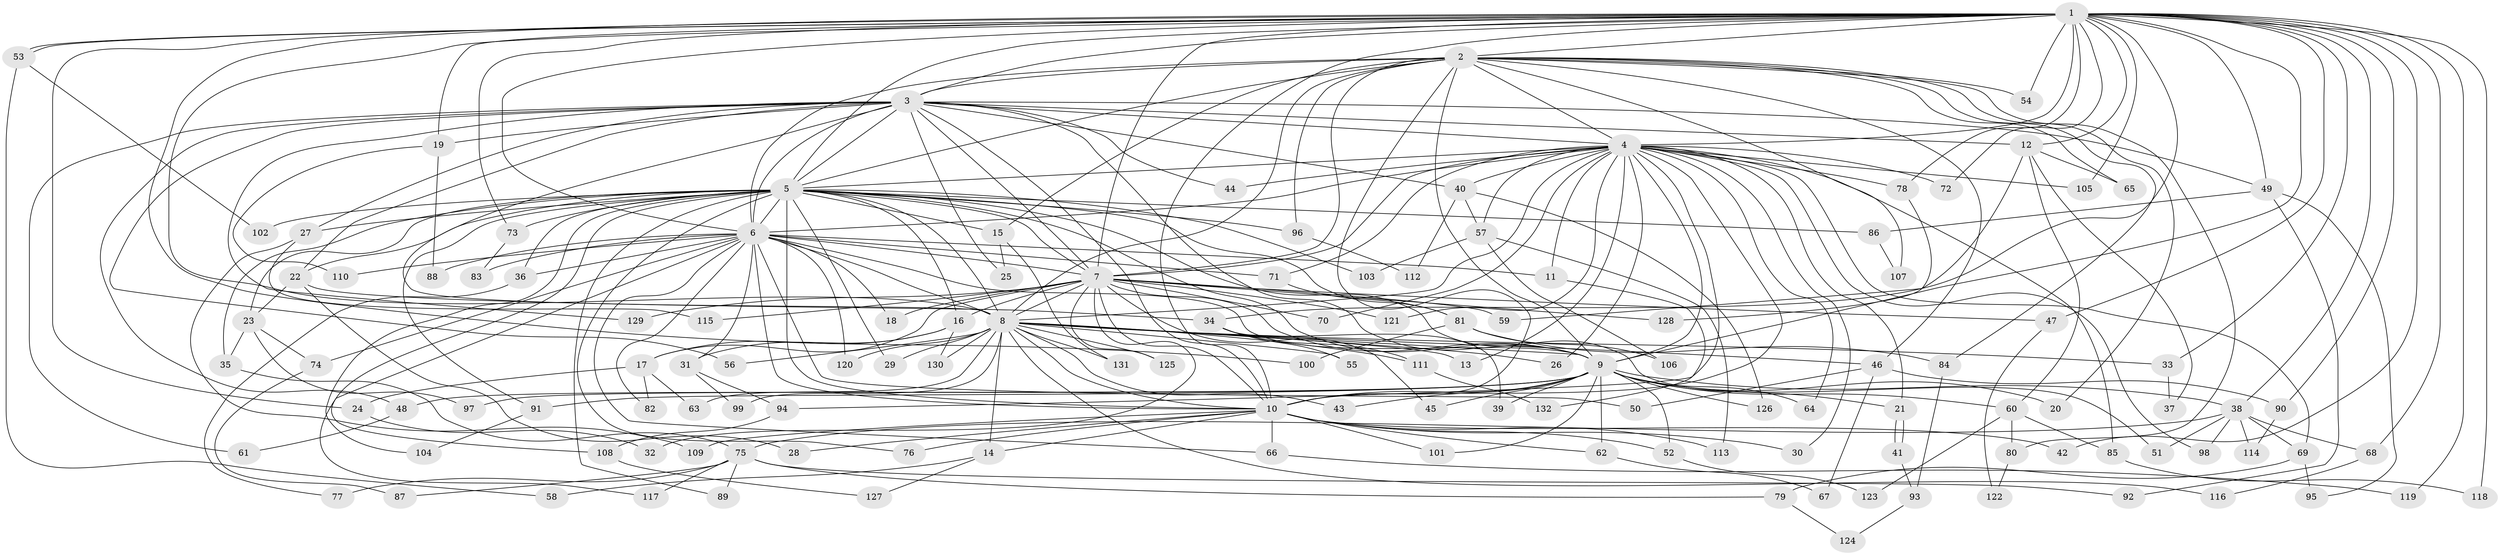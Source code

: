 // Generated by graph-tools (version 1.1) at 2025/35/03/09/25 02:35:10]
// undirected, 132 vertices, 289 edges
graph export_dot {
graph [start="1"]
  node [color=gray90,style=filled];
  1;
  2;
  3;
  4;
  5;
  6;
  7;
  8;
  9;
  10;
  11;
  12;
  13;
  14;
  15;
  16;
  17;
  18;
  19;
  20;
  21;
  22;
  23;
  24;
  25;
  26;
  27;
  28;
  29;
  30;
  31;
  32;
  33;
  34;
  35;
  36;
  37;
  38;
  39;
  40;
  41;
  42;
  43;
  44;
  45;
  46;
  47;
  48;
  49;
  50;
  51;
  52;
  53;
  54;
  55;
  56;
  57;
  58;
  59;
  60;
  61;
  62;
  63;
  64;
  65;
  66;
  67;
  68;
  69;
  70;
  71;
  72;
  73;
  74;
  75;
  76;
  77;
  78;
  79;
  80;
  81;
  82;
  83;
  84;
  85;
  86;
  87;
  88;
  89;
  90;
  91;
  92;
  93;
  94;
  95;
  96;
  97;
  98;
  99;
  100;
  101;
  102;
  103;
  104;
  105;
  106;
  107;
  108;
  109;
  110;
  111;
  112;
  113;
  114;
  115;
  116;
  117;
  118;
  119;
  120;
  121;
  122;
  123;
  124;
  125;
  126;
  127;
  128;
  129;
  130;
  131;
  132;
  1 -- 2;
  1 -- 3;
  1 -- 4;
  1 -- 5;
  1 -- 6;
  1 -- 7;
  1 -- 8;
  1 -- 9;
  1 -- 10;
  1 -- 12;
  1 -- 19;
  1 -- 24;
  1 -- 33;
  1 -- 34;
  1 -- 38;
  1 -- 42;
  1 -- 47;
  1 -- 49;
  1 -- 53;
  1 -- 53;
  1 -- 54;
  1 -- 68;
  1 -- 72;
  1 -- 73;
  1 -- 78;
  1 -- 90;
  1 -- 100;
  1 -- 105;
  1 -- 118;
  1 -- 119;
  2 -- 3;
  2 -- 4;
  2 -- 5;
  2 -- 6;
  2 -- 7;
  2 -- 8;
  2 -- 9;
  2 -- 10;
  2 -- 15;
  2 -- 20;
  2 -- 46;
  2 -- 54;
  2 -- 65;
  2 -- 80;
  2 -- 84;
  2 -- 96;
  2 -- 107;
  3 -- 4;
  3 -- 5;
  3 -- 6;
  3 -- 7;
  3 -- 8;
  3 -- 9;
  3 -- 10;
  3 -- 12;
  3 -- 19;
  3 -- 22;
  3 -- 25;
  3 -- 27;
  3 -- 40;
  3 -- 44;
  3 -- 48;
  3 -- 49;
  3 -- 56;
  3 -- 61;
  3 -- 129;
  4 -- 5;
  4 -- 6;
  4 -- 7;
  4 -- 8;
  4 -- 9;
  4 -- 10;
  4 -- 11;
  4 -- 13;
  4 -- 21;
  4 -- 26;
  4 -- 30;
  4 -- 40;
  4 -- 44;
  4 -- 57;
  4 -- 64;
  4 -- 69;
  4 -- 70;
  4 -- 71;
  4 -- 72;
  4 -- 78;
  4 -- 85;
  4 -- 94;
  4 -- 98;
  4 -- 105;
  4 -- 121;
  5 -- 6;
  5 -- 7;
  5 -- 8;
  5 -- 9;
  5 -- 10;
  5 -- 15;
  5 -- 16;
  5 -- 22;
  5 -- 23;
  5 -- 27;
  5 -- 29;
  5 -- 35;
  5 -- 36;
  5 -- 51;
  5 -- 73;
  5 -- 76;
  5 -- 81;
  5 -- 86;
  5 -- 89;
  5 -- 91;
  5 -- 96;
  5 -- 102;
  5 -- 103;
  5 -- 104;
  5 -- 108;
  6 -- 7;
  6 -- 8;
  6 -- 9;
  6 -- 10;
  6 -- 11;
  6 -- 18;
  6 -- 31;
  6 -- 36;
  6 -- 50;
  6 -- 66;
  6 -- 71;
  6 -- 74;
  6 -- 82;
  6 -- 83;
  6 -- 88;
  6 -- 110;
  6 -- 117;
  6 -- 120;
  7 -- 8;
  7 -- 9;
  7 -- 10;
  7 -- 16;
  7 -- 17;
  7 -- 18;
  7 -- 32;
  7 -- 45;
  7 -- 47;
  7 -- 59;
  7 -- 70;
  7 -- 115;
  7 -- 121;
  7 -- 125;
  7 -- 128;
  7 -- 129;
  8 -- 9;
  8 -- 10;
  8 -- 13;
  8 -- 14;
  8 -- 26;
  8 -- 29;
  8 -- 33;
  8 -- 43;
  8 -- 46;
  8 -- 55;
  8 -- 56;
  8 -- 63;
  8 -- 99;
  8 -- 111;
  8 -- 116;
  8 -- 120;
  8 -- 125;
  8 -- 130;
  8 -- 131;
  9 -- 10;
  9 -- 20;
  9 -- 21;
  9 -- 38;
  9 -- 39;
  9 -- 43;
  9 -- 45;
  9 -- 48;
  9 -- 52;
  9 -- 60;
  9 -- 62;
  9 -- 64;
  9 -- 91;
  9 -- 97;
  9 -- 101;
  9 -- 126;
  10 -- 14;
  10 -- 28;
  10 -- 30;
  10 -- 42;
  10 -- 52;
  10 -- 62;
  10 -- 66;
  10 -- 76;
  10 -- 101;
  10 -- 109;
  10 -- 113;
  11 -- 132;
  12 -- 37;
  12 -- 59;
  12 -- 60;
  12 -- 65;
  14 -- 58;
  14 -- 127;
  15 -- 25;
  15 -- 131;
  16 -- 17;
  16 -- 31;
  16 -- 130;
  17 -- 24;
  17 -- 63;
  17 -- 82;
  19 -- 88;
  19 -- 110;
  21 -- 41;
  21 -- 41;
  22 -- 23;
  22 -- 28;
  22 -- 34;
  23 -- 35;
  23 -- 74;
  23 -- 97;
  24 -- 32;
  27 -- 109;
  27 -- 115;
  31 -- 94;
  31 -- 99;
  33 -- 37;
  34 -- 39;
  34 -- 55;
  34 -- 111;
  35 -- 75;
  36 -- 77;
  38 -- 51;
  38 -- 68;
  38 -- 69;
  38 -- 75;
  38 -- 98;
  38 -- 114;
  40 -- 57;
  40 -- 112;
  40 -- 126;
  41 -- 93;
  46 -- 50;
  46 -- 67;
  46 -- 90;
  47 -- 122;
  48 -- 61;
  49 -- 86;
  49 -- 92;
  49 -- 95;
  52 -- 123;
  53 -- 58;
  53 -- 102;
  57 -- 103;
  57 -- 106;
  57 -- 113;
  60 -- 80;
  60 -- 85;
  60 -- 123;
  62 -- 67;
  66 -- 119;
  68 -- 116;
  69 -- 79;
  69 -- 95;
  71 -- 81;
  73 -- 83;
  74 -- 87;
  75 -- 77;
  75 -- 79;
  75 -- 87;
  75 -- 89;
  75 -- 92;
  75 -- 117;
  78 -- 128;
  79 -- 124;
  80 -- 122;
  81 -- 84;
  81 -- 100;
  81 -- 106;
  84 -- 93;
  85 -- 118;
  86 -- 107;
  90 -- 114;
  91 -- 104;
  93 -- 124;
  94 -- 108;
  96 -- 112;
  108 -- 127;
  111 -- 132;
}
